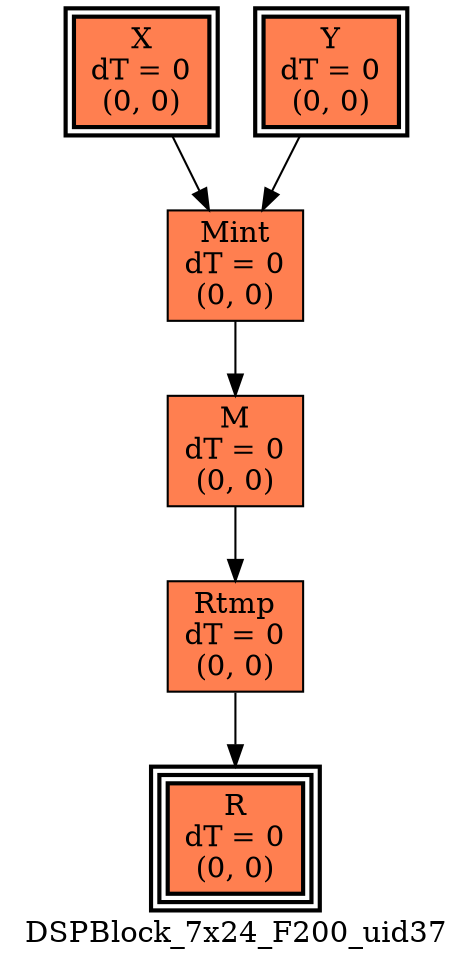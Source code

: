 digraph DSPBlock_7x24_F200_uid37
{
	//graph drawing options
	label=DSPBlock_7x24_F200_uid37;
	labelloc=bottom;
	labeljust=right;
	ratio=auto;
	nodesep=0.25;
	ranksep=0.5;

	//input/output signals of operator DSPBlock_7x24_F200_uid37
	X__DSPBlock_7x24_F200_uid37 [ label="X\ndT = 0\n(0, 0)", shape=box, color=black, style="bold, filled", fillcolor=coral, peripheries=2 ];
	Y__DSPBlock_7x24_F200_uid37 [ label="Y\ndT = 0\n(0, 0)", shape=box, color=black, style="bold, filled", fillcolor=coral, peripheries=2 ];
	R__DSPBlock_7x24_F200_uid37 [ label="R\ndT = 0\n(0, 0)", shape=box, color=black, style="bold, filled", fillcolor=coral, peripheries=3 ];
	{rank=same X__DSPBlock_7x24_F200_uid37, Y__DSPBlock_7x24_F200_uid37};
	{rank=same R__DSPBlock_7x24_F200_uid37};
	//internal signals of operator DSPBlock_7x24_F200_uid37
	Mint__DSPBlock_7x24_F200_uid37 [ label="Mint\ndT = 0\n(0, 0)", shape=box, color=black, style=filled, fillcolor=coral, peripheries=1 ];
	M__DSPBlock_7x24_F200_uid37 [ label="M\ndT = 0\n(0, 0)", shape=box, color=black, style=filled, fillcolor=coral, peripheries=1 ];
	Rtmp__DSPBlock_7x24_F200_uid37 [ label="Rtmp\ndT = 0\n(0, 0)", shape=box, color=black, style=filled, fillcolor=coral, peripheries=1 ];

	//subcomponents of operator DSPBlock_7x24_F200_uid37

	//input and internal signal connections of operator DSPBlock_7x24_F200_uid37
	X__DSPBlock_7x24_F200_uid37 -> Mint__DSPBlock_7x24_F200_uid37 [ arrowhead=normal, arrowsize=1.0, arrowtail=normal, color=black, dir=forward  ];
	Y__DSPBlock_7x24_F200_uid37 -> Mint__DSPBlock_7x24_F200_uid37 [ arrowhead=normal, arrowsize=1.0, arrowtail=normal, color=black, dir=forward  ];
	Mint__DSPBlock_7x24_F200_uid37 -> M__DSPBlock_7x24_F200_uid37 [ arrowhead=normal, arrowsize=1.0, arrowtail=normal, color=black, dir=forward  ];
	M__DSPBlock_7x24_F200_uid37 -> Rtmp__DSPBlock_7x24_F200_uid37 [ arrowhead=normal, arrowsize=1.0, arrowtail=normal, color=black, dir=forward  ];
	Rtmp__DSPBlock_7x24_F200_uid37 -> R__DSPBlock_7x24_F200_uid37 [ arrowhead=normal, arrowsize=1.0, arrowtail=normal, color=black, dir=forward  ];
}


